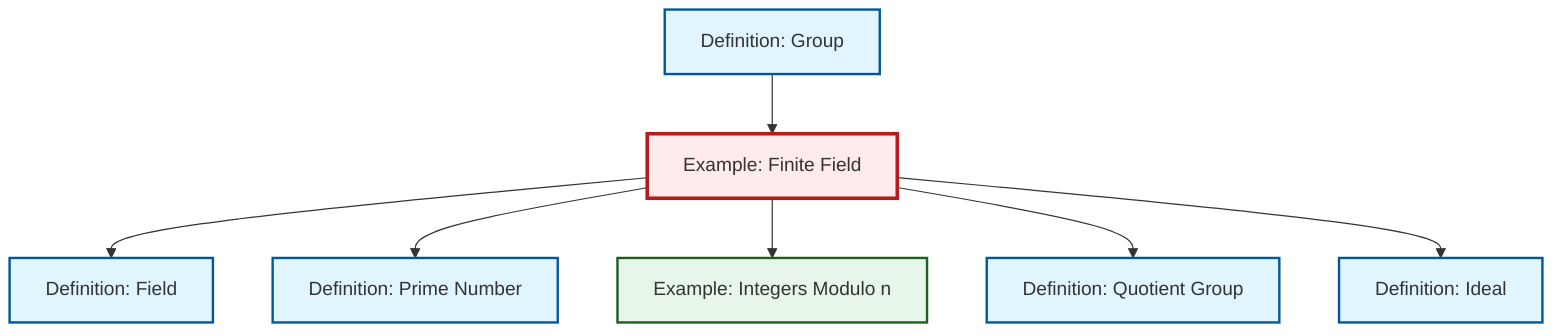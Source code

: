 graph TD
    classDef definition fill:#e1f5fe,stroke:#01579b,stroke-width:2px
    classDef theorem fill:#f3e5f5,stroke:#4a148c,stroke-width:2px
    classDef axiom fill:#fff3e0,stroke:#e65100,stroke-width:2px
    classDef example fill:#e8f5e9,stroke:#1b5e20,stroke-width:2px
    classDef current fill:#ffebee,stroke:#b71c1c,stroke-width:3px
    def-prime["Definition: Prime Number"]:::definition
    def-quotient-group["Definition: Quotient Group"]:::definition
    def-ideal["Definition: Ideal"]:::definition
    ex-quotient-integers-mod-n["Example: Integers Modulo n"]:::example
    def-group["Definition: Group"]:::definition
    def-field["Definition: Field"]:::definition
    ex-finite-field["Example: Finite Field"]:::example
    ex-finite-field --> def-field
    ex-finite-field --> def-prime
    def-group --> ex-finite-field
    ex-finite-field --> ex-quotient-integers-mod-n
    ex-finite-field --> def-quotient-group
    ex-finite-field --> def-ideal
    class ex-finite-field current
